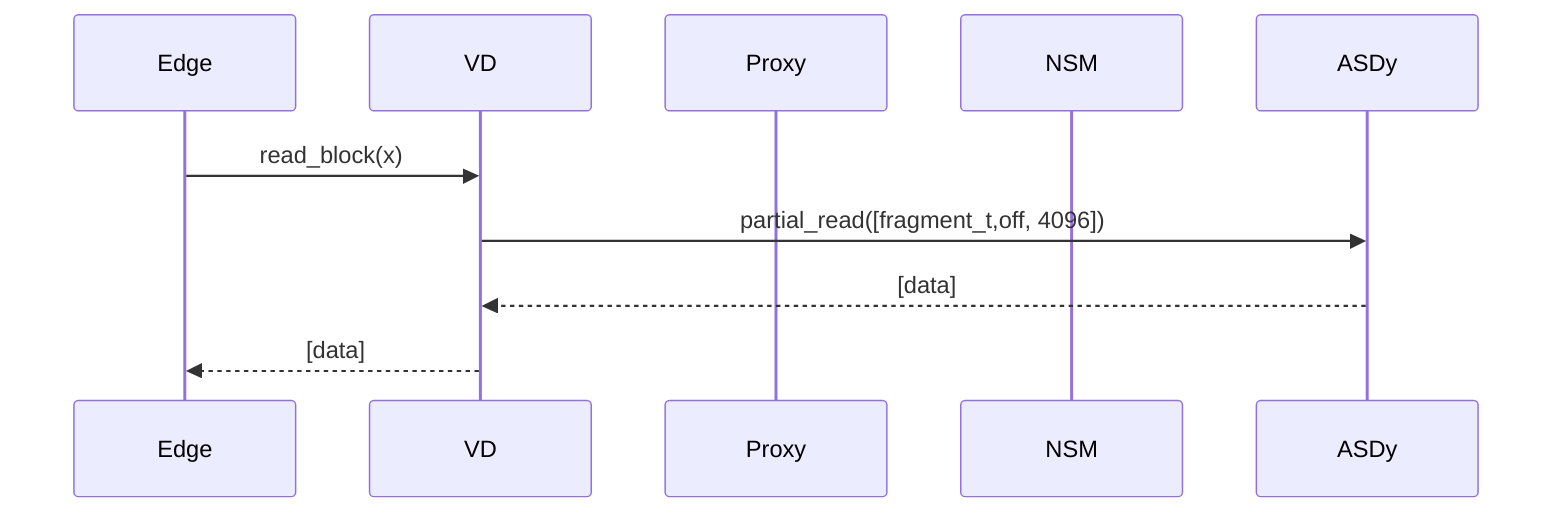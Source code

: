 sequenceDiagram
    participant Edge
    participant VD
    participant Proxy
    participant NSM
    participant ASDy

      Edge   ->>  VD   : read_block(x)
      VD     ->>  ASDy : partial_read([fragment_t,off, 4096])
      ASDy   -->> VD   : [data]
      VD     -->> Edge : [data]